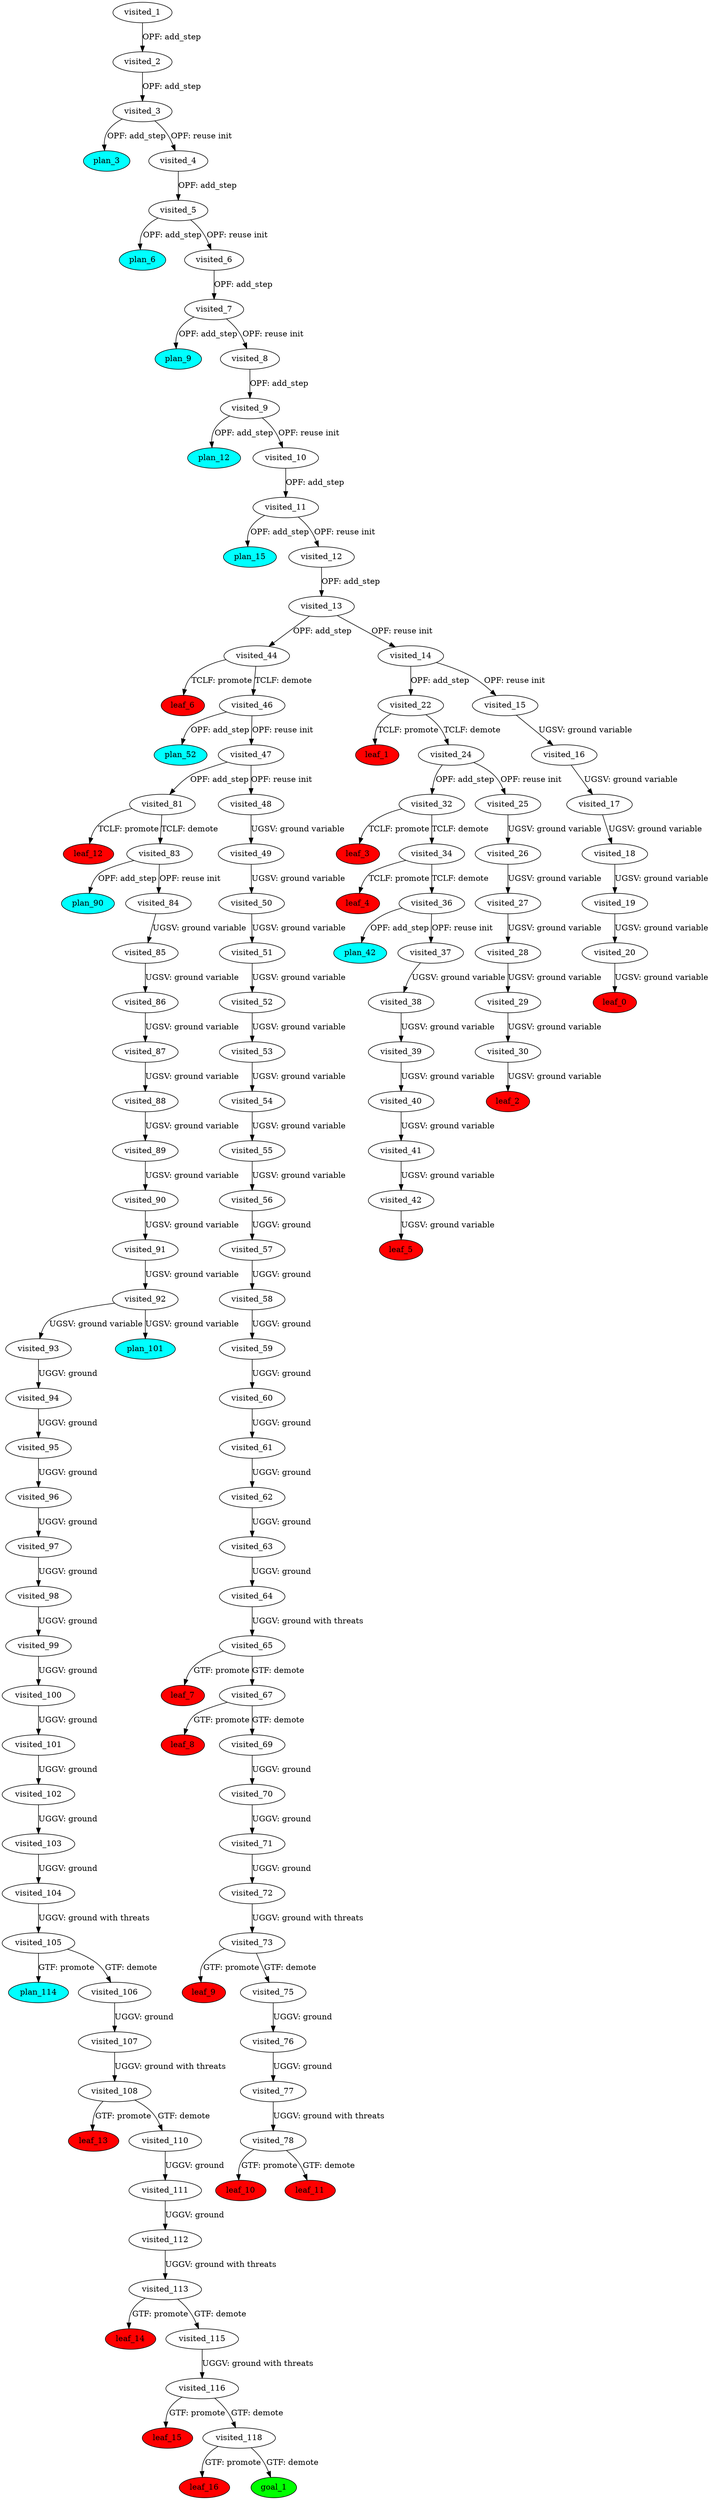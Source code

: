 digraph {
	"61a451ff-700b-8b43-ed3b-9d13c3e90323" [label=plan_0 fillcolor=cyan style=filled]
	"61a451ff-700b-8b43-ed3b-9d13c3e90323" [label=visited_1 fillcolor=white style=filled]
	"2b2bf58c-6da5-8dad-f56a-abc050fb35b0" [label=plan_1 fillcolor=cyan style=filled]
	"61a451ff-700b-8b43-ed3b-9d13c3e90323" -> "2b2bf58c-6da5-8dad-f56a-abc050fb35b0" [label="OPF: add_step"]
	"2b2bf58c-6da5-8dad-f56a-abc050fb35b0" [label=visited_2 fillcolor=white style=filled]
	"e42c0aea-23d7-263d-d391-d017dbd4a86d" [label=plan_2 fillcolor=cyan style=filled]
	"2b2bf58c-6da5-8dad-f56a-abc050fb35b0" -> "e42c0aea-23d7-263d-d391-d017dbd4a86d" [label="OPF: add_step"]
	"e42c0aea-23d7-263d-d391-d017dbd4a86d" [label=visited_3 fillcolor=white style=filled]
	"96f01335-c5ab-48da-e435-4021392a9fc4" [label=plan_3 fillcolor=cyan style=filled]
	"e42c0aea-23d7-263d-d391-d017dbd4a86d" -> "96f01335-c5ab-48da-e435-4021392a9fc4" [label="OPF: add_step"]
	"bb64a525-bc65-3d94-256d-4d11f7bd8499" [label=plan_4 fillcolor=cyan style=filled]
	"e42c0aea-23d7-263d-d391-d017dbd4a86d" -> "bb64a525-bc65-3d94-256d-4d11f7bd8499" [label="OPF: reuse init"]
	"bb64a525-bc65-3d94-256d-4d11f7bd8499" [label=visited_4 fillcolor=white style=filled]
	"0a58f43c-5bda-0655-f06d-ca247bc6e121" [label=plan_5 fillcolor=cyan style=filled]
	"bb64a525-bc65-3d94-256d-4d11f7bd8499" -> "0a58f43c-5bda-0655-f06d-ca247bc6e121" [label="OPF: add_step"]
	"0a58f43c-5bda-0655-f06d-ca247bc6e121" [label=visited_5 fillcolor=white style=filled]
	"96721e98-5d84-16e0-60e6-96ffa75743f9" [label=plan_6 fillcolor=cyan style=filled]
	"0a58f43c-5bda-0655-f06d-ca247bc6e121" -> "96721e98-5d84-16e0-60e6-96ffa75743f9" [label="OPF: add_step"]
	"d123f7c1-b7a1-267e-9a1e-00365cbaa496" [label=plan_7 fillcolor=cyan style=filled]
	"0a58f43c-5bda-0655-f06d-ca247bc6e121" -> "d123f7c1-b7a1-267e-9a1e-00365cbaa496" [label="OPF: reuse init"]
	"d123f7c1-b7a1-267e-9a1e-00365cbaa496" [label=visited_6 fillcolor=white style=filled]
	"6a241f46-3af7-fa21-a93e-7b5b1e4ae3a7" [label=plan_8 fillcolor=cyan style=filled]
	"d123f7c1-b7a1-267e-9a1e-00365cbaa496" -> "6a241f46-3af7-fa21-a93e-7b5b1e4ae3a7" [label="OPF: add_step"]
	"6a241f46-3af7-fa21-a93e-7b5b1e4ae3a7" [label=visited_7 fillcolor=white style=filled]
	"f27f3ad7-4890-7b6d-d240-ef02a9681fc1" [label=plan_9 fillcolor=cyan style=filled]
	"6a241f46-3af7-fa21-a93e-7b5b1e4ae3a7" -> "f27f3ad7-4890-7b6d-d240-ef02a9681fc1" [label="OPF: add_step"]
	"af32baf8-811d-b4af-e8ca-7483dc0e3375" [label=plan_10 fillcolor=cyan style=filled]
	"6a241f46-3af7-fa21-a93e-7b5b1e4ae3a7" -> "af32baf8-811d-b4af-e8ca-7483dc0e3375" [label="OPF: reuse init"]
	"af32baf8-811d-b4af-e8ca-7483dc0e3375" [label=visited_8 fillcolor=white style=filled]
	"9b02c535-2649-a478-d396-6f0a6b77af9e" [label=plan_11 fillcolor=cyan style=filled]
	"af32baf8-811d-b4af-e8ca-7483dc0e3375" -> "9b02c535-2649-a478-d396-6f0a6b77af9e" [label="OPF: add_step"]
	"9b02c535-2649-a478-d396-6f0a6b77af9e" [label=visited_9 fillcolor=white style=filled]
	"937ca77c-b25b-6de7-d652-1e08c2f43c10" [label=plan_12 fillcolor=cyan style=filled]
	"9b02c535-2649-a478-d396-6f0a6b77af9e" -> "937ca77c-b25b-6de7-d652-1e08c2f43c10" [label="OPF: add_step"]
	"9ca4364d-5d9a-d9f1-908e-3a956c6e8796" [label=plan_13 fillcolor=cyan style=filled]
	"9b02c535-2649-a478-d396-6f0a6b77af9e" -> "9ca4364d-5d9a-d9f1-908e-3a956c6e8796" [label="OPF: reuse init"]
	"9ca4364d-5d9a-d9f1-908e-3a956c6e8796" [label=visited_10 fillcolor=white style=filled]
	"65bf8e04-ae3c-2ce6-fde6-849b468b22af" [label=plan_14 fillcolor=cyan style=filled]
	"9ca4364d-5d9a-d9f1-908e-3a956c6e8796" -> "65bf8e04-ae3c-2ce6-fde6-849b468b22af" [label="OPF: add_step"]
	"65bf8e04-ae3c-2ce6-fde6-849b468b22af" [label=visited_11 fillcolor=white style=filled]
	"78bf46fa-2534-3e85-d2c0-dec2175194d7" [label=plan_15 fillcolor=cyan style=filled]
	"65bf8e04-ae3c-2ce6-fde6-849b468b22af" -> "78bf46fa-2534-3e85-d2c0-dec2175194d7" [label="OPF: add_step"]
	"5c17ebb5-093b-4d72-ac8c-dcaf2b633b18" [label=plan_16 fillcolor=cyan style=filled]
	"65bf8e04-ae3c-2ce6-fde6-849b468b22af" -> "5c17ebb5-093b-4d72-ac8c-dcaf2b633b18" [label="OPF: reuse init"]
	"5c17ebb5-093b-4d72-ac8c-dcaf2b633b18" [label=visited_12 fillcolor=white style=filled]
	"f9c3ee05-0012-d399-a7af-55453d3fec1b" [label=plan_17 fillcolor=cyan style=filled]
	"5c17ebb5-093b-4d72-ac8c-dcaf2b633b18" -> "f9c3ee05-0012-d399-a7af-55453d3fec1b" [label="OPF: add_step"]
	"f9c3ee05-0012-d399-a7af-55453d3fec1b" [label=visited_13 fillcolor=white style=filled]
	"cb1b8eff-d02a-6cbb-89b4-094ae048f1de" [label=plan_18 fillcolor=cyan style=filled]
	"f9c3ee05-0012-d399-a7af-55453d3fec1b" -> "cb1b8eff-d02a-6cbb-89b4-094ae048f1de" [label="OPF: add_step"]
	"2db13deb-ee6f-fbea-8df7-164713769ff9" [label=plan_19 fillcolor=cyan style=filled]
	"f9c3ee05-0012-d399-a7af-55453d3fec1b" -> "2db13deb-ee6f-fbea-8df7-164713769ff9" [label="OPF: reuse init"]
	"2db13deb-ee6f-fbea-8df7-164713769ff9" [label=visited_14 fillcolor=white style=filled]
	"37f3f32b-5a81-762a-5059-f77b79ff89d9" [label=plan_20 fillcolor=cyan style=filled]
	"2db13deb-ee6f-fbea-8df7-164713769ff9" -> "37f3f32b-5a81-762a-5059-f77b79ff89d9" [label="OPF: add_step"]
	"4654e77d-de67-a278-9313-b3a7e5a1c6e4" [label=plan_21 fillcolor=cyan style=filled]
	"2db13deb-ee6f-fbea-8df7-164713769ff9" -> "4654e77d-de67-a278-9313-b3a7e5a1c6e4" [label="OPF: reuse init"]
	"4654e77d-de67-a278-9313-b3a7e5a1c6e4" [label=visited_15 fillcolor=white style=filled]
	"65db6e43-47bf-8db7-82d9-a774ea7f6c7d" [label=plan_22 fillcolor=cyan style=filled]
	"4654e77d-de67-a278-9313-b3a7e5a1c6e4" -> "65db6e43-47bf-8db7-82d9-a774ea7f6c7d" [label="UGSV: ground variable"]
	"65db6e43-47bf-8db7-82d9-a774ea7f6c7d" [label=visited_16 fillcolor=white style=filled]
	"20d4ba18-93a0-5478-c00b-19de38db128d" [label=plan_23 fillcolor=cyan style=filled]
	"65db6e43-47bf-8db7-82d9-a774ea7f6c7d" -> "20d4ba18-93a0-5478-c00b-19de38db128d" [label="UGSV: ground variable"]
	"20d4ba18-93a0-5478-c00b-19de38db128d" [label=visited_17 fillcolor=white style=filled]
	"dc432ed5-64ca-a1c7-58e7-edf880a23721" [label=plan_24 fillcolor=cyan style=filled]
	"20d4ba18-93a0-5478-c00b-19de38db128d" -> "dc432ed5-64ca-a1c7-58e7-edf880a23721" [label="UGSV: ground variable"]
	"dc432ed5-64ca-a1c7-58e7-edf880a23721" [label=visited_18 fillcolor=white style=filled]
	"750acc98-2cbf-b769-c6a1-a468afb3e3ad" [label=plan_25 fillcolor=cyan style=filled]
	"dc432ed5-64ca-a1c7-58e7-edf880a23721" -> "750acc98-2cbf-b769-c6a1-a468afb3e3ad" [label="UGSV: ground variable"]
	"750acc98-2cbf-b769-c6a1-a468afb3e3ad" [label=visited_19 fillcolor=white style=filled]
	"61223189-35f3-de4a-ac92-04b40306a258" [label=plan_26 fillcolor=cyan style=filled]
	"750acc98-2cbf-b769-c6a1-a468afb3e3ad" -> "61223189-35f3-de4a-ac92-04b40306a258" [label="UGSV: ground variable"]
	"61223189-35f3-de4a-ac92-04b40306a258" [label=visited_20 fillcolor=white style=filled]
	"2fe938e4-427b-bffb-dca1-adcc9cdf0664" [label=plan_27 fillcolor=cyan style=filled]
	"61223189-35f3-de4a-ac92-04b40306a258" -> "2fe938e4-427b-bffb-dca1-adcc9cdf0664" [label="UGSV: ground variable"]
	"2fe938e4-427b-bffb-dca1-adcc9cdf0664" [label=visited_21 fillcolor=white style=filled]
	"2fe938e4-427b-bffb-dca1-adcc9cdf0664" [label=leaf_0 fillcolor=red style=filled]
	"37f3f32b-5a81-762a-5059-f77b79ff89d9" [label=visited_22 fillcolor=white style=filled]
	"6c878546-7faf-6458-2f14-f7775dad348e" [label=plan_28 fillcolor=cyan style=filled]
	"37f3f32b-5a81-762a-5059-f77b79ff89d9" -> "6c878546-7faf-6458-2f14-f7775dad348e" [label="TCLF: promote"]
	"c08fe6d7-b361-e70a-6b49-acc635e574e0" [label=plan_29 fillcolor=cyan style=filled]
	"37f3f32b-5a81-762a-5059-f77b79ff89d9" -> "c08fe6d7-b361-e70a-6b49-acc635e574e0" [label="TCLF: demote"]
	"6c878546-7faf-6458-2f14-f7775dad348e" [label=visited_23 fillcolor=white style=filled]
	"6c878546-7faf-6458-2f14-f7775dad348e" [label=leaf_1 fillcolor=red style=filled]
	"c08fe6d7-b361-e70a-6b49-acc635e574e0" [label=visited_24 fillcolor=white style=filled]
	"668d3c8b-dab5-1d55-5d75-c03c5f4faf10" [label=plan_30 fillcolor=cyan style=filled]
	"c08fe6d7-b361-e70a-6b49-acc635e574e0" -> "668d3c8b-dab5-1d55-5d75-c03c5f4faf10" [label="OPF: add_step"]
	"411920f6-d056-6199-3728-ddc20f5e8b47" [label=plan_31 fillcolor=cyan style=filled]
	"c08fe6d7-b361-e70a-6b49-acc635e574e0" -> "411920f6-d056-6199-3728-ddc20f5e8b47" [label="OPF: reuse init"]
	"411920f6-d056-6199-3728-ddc20f5e8b47" [label=visited_25 fillcolor=white style=filled]
	"42803aa0-55ac-0d06-be9d-a9517329af6e" [label=plan_32 fillcolor=cyan style=filled]
	"411920f6-d056-6199-3728-ddc20f5e8b47" -> "42803aa0-55ac-0d06-be9d-a9517329af6e" [label="UGSV: ground variable"]
	"42803aa0-55ac-0d06-be9d-a9517329af6e" [label=visited_26 fillcolor=white style=filled]
	"8eb7c306-8f73-198e-5c3d-0d5f5c6801d6" [label=plan_33 fillcolor=cyan style=filled]
	"42803aa0-55ac-0d06-be9d-a9517329af6e" -> "8eb7c306-8f73-198e-5c3d-0d5f5c6801d6" [label="UGSV: ground variable"]
	"8eb7c306-8f73-198e-5c3d-0d5f5c6801d6" [label=visited_27 fillcolor=white style=filled]
	"9b0707e5-f68e-ce81-adf9-568bde0bde18" [label=plan_34 fillcolor=cyan style=filled]
	"8eb7c306-8f73-198e-5c3d-0d5f5c6801d6" -> "9b0707e5-f68e-ce81-adf9-568bde0bde18" [label="UGSV: ground variable"]
	"9b0707e5-f68e-ce81-adf9-568bde0bde18" [label=visited_28 fillcolor=white style=filled]
	"a65d958e-936d-d1a8-93ac-b00e32eeeb38" [label=plan_35 fillcolor=cyan style=filled]
	"9b0707e5-f68e-ce81-adf9-568bde0bde18" -> "a65d958e-936d-d1a8-93ac-b00e32eeeb38" [label="UGSV: ground variable"]
	"a65d958e-936d-d1a8-93ac-b00e32eeeb38" [label=visited_29 fillcolor=white style=filled]
	"c655a597-7ccc-63de-82ac-7e1dac565da6" [label=plan_36 fillcolor=cyan style=filled]
	"a65d958e-936d-d1a8-93ac-b00e32eeeb38" -> "c655a597-7ccc-63de-82ac-7e1dac565da6" [label="UGSV: ground variable"]
	"c655a597-7ccc-63de-82ac-7e1dac565da6" [label=visited_30 fillcolor=white style=filled]
	"76b874d3-4959-9bed-9d19-11a5618dde71" [label=plan_37 fillcolor=cyan style=filled]
	"c655a597-7ccc-63de-82ac-7e1dac565da6" -> "76b874d3-4959-9bed-9d19-11a5618dde71" [label="UGSV: ground variable"]
	"76b874d3-4959-9bed-9d19-11a5618dde71" [label=visited_31 fillcolor=white style=filled]
	"76b874d3-4959-9bed-9d19-11a5618dde71" [label=leaf_2 fillcolor=red style=filled]
	"668d3c8b-dab5-1d55-5d75-c03c5f4faf10" [label=visited_32 fillcolor=white style=filled]
	"9cc05b67-a19b-224a-6bfc-2a47565f1491" [label=plan_38 fillcolor=cyan style=filled]
	"668d3c8b-dab5-1d55-5d75-c03c5f4faf10" -> "9cc05b67-a19b-224a-6bfc-2a47565f1491" [label="TCLF: promote"]
	"e835f080-d951-8f98-679f-2f429256d707" [label=plan_39 fillcolor=cyan style=filled]
	"668d3c8b-dab5-1d55-5d75-c03c5f4faf10" -> "e835f080-d951-8f98-679f-2f429256d707" [label="TCLF: demote"]
	"9cc05b67-a19b-224a-6bfc-2a47565f1491" [label=visited_33 fillcolor=white style=filled]
	"9cc05b67-a19b-224a-6bfc-2a47565f1491" [label=leaf_3 fillcolor=red style=filled]
	"e835f080-d951-8f98-679f-2f429256d707" [label=visited_34 fillcolor=white style=filled]
	"57f7d71f-2978-cc73-1440-adec12439b0f" [label=plan_40 fillcolor=cyan style=filled]
	"e835f080-d951-8f98-679f-2f429256d707" -> "57f7d71f-2978-cc73-1440-adec12439b0f" [label="TCLF: promote"]
	"a72bdddd-511e-eeb8-5040-5c433a6c7da6" [label=plan_41 fillcolor=cyan style=filled]
	"e835f080-d951-8f98-679f-2f429256d707" -> "a72bdddd-511e-eeb8-5040-5c433a6c7da6" [label="TCLF: demote"]
	"57f7d71f-2978-cc73-1440-adec12439b0f" [label=visited_35 fillcolor=white style=filled]
	"57f7d71f-2978-cc73-1440-adec12439b0f" [label=leaf_4 fillcolor=red style=filled]
	"a72bdddd-511e-eeb8-5040-5c433a6c7da6" [label=visited_36 fillcolor=white style=filled]
	"9afa8267-4479-1214-b5de-f8074a965478" [label=plan_42 fillcolor=cyan style=filled]
	"a72bdddd-511e-eeb8-5040-5c433a6c7da6" -> "9afa8267-4479-1214-b5de-f8074a965478" [label="OPF: add_step"]
	"63ccf604-e2ae-3f87-ee7c-a782a7a31d25" [label=plan_43 fillcolor=cyan style=filled]
	"a72bdddd-511e-eeb8-5040-5c433a6c7da6" -> "63ccf604-e2ae-3f87-ee7c-a782a7a31d25" [label="OPF: reuse init"]
	"63ccf604-e2ae-3f87-ee7c-a782a7a31d25" [label=visited_37 fillcolor=white style=filled]
	"205c8491-a061-09db-7172-f63648bfb602" [label=plan_44 fillcolor=cyan style=filled]
	"63ccf604-e2ae-3f87-ee7c-a782a7a31d25" -> "205c8491-a061-09db-7172-f63648bfb602" [label="UGSV: ground variable"]
	"205c8491-a061-09db-7172-f63648bfb602" [label=visited_38 fillcolor=white style=filled]
	"2bacf712-d6a9-19e8-86d8-95e5219b606d" [label=plan_45 fillcolor=cyan style=filled]
	"205c8491-a061-09db-7172-f63648bfb602" -> "2bacf712-d6a9-19e8-86d8-95e5219b606d" [label="UGSV: ground variable"]
	"2bacf712-d6a9-19e8-86d8-95e5219b606d" [label=visited_39 fillcolor=white style=filled]
	"def3306a-f998-63f2-7799-fddb79e546e7" [label=plan_46 fillcolor=cyan style=filled]
	"2bacf712-d6a9-19e8-86d8-95e5219b606d" -> "def3306a-f998-63f2-7799-fddb79e546e7" [label="UGSV: ground variable"]
	"def3306a-f998-63f2-7799-fddb79e546e7" [label=visited_40 fillcolor=white style=filled]
	"8c6d768e-45bc-f3ba-ef52-d36e8a63b93c" [label=plan_47 fillcolor=cyan style=filled]
	"def3306a-f998-63f2-7799-fddb79e546e7" -> "8c6d768e-45bc-f3ba-ef52-d36e8a63b93c" [label="UGSV: ground variable"]
	"8c6d768e-45bc-f3ba-ef52-d36e8a63b93c" [label=visited_41 fillcolor=white style=filled]
	"bfb8abb9-a18c-5492-74e0-079a98fb4727" [label=plan_48 fillcolor=cyan style=filled]
	"8c6d768e-45bc-f3ba-ef52-d36e8a63b93c" -> "bfb8abb9-a18c-5492-74e0-079a98fb4727" [label="UGSV: ground variable"]
	"bfb8abb9-a18c-5492-74e0-079a98fb4727" [label=visited_42 fillcolor=white style=filled]
	"88a613b4-a3b8-1f92-a3c9-0c6a86017633" [label=plan_49 fillcolor=cyan style=filled]
	"bfb8abb9-a18c-5492-74e0-079a98fb4727" -> "88a613b4-a3b8-1f92-a3c9-0c6a86017633" [label="UGSV: ground variable"]
	"88a613b4-a3b8-1f92-a3c9-0c6a86017633" [label=visited_43 fillcolor=white style=filled]
	"88a613b4-a3b8-1f92-a3c9-0c6a86017633" [label=leaf_5 fillcolor=red style=filled]
	"cb1b8eff-d02a-6cbb-89b4-094ae048f1de" [label=visited_44 fillcolor=white style=filled]
	"6986305a-5da3-f9cf-4ed0-730d711dc1dd" [label=plan_50 fillcolor=cyan style=filled]
	"cb1b8eff-d02a-6cbb-89b4-094ae048f1de" -> "6986305a-5da3-f9cf-4ed0-730d711dc1dd" [label="TCLF: promote"]
	"02b3c948-4db6-f475-27dd-1ac44282b6e4" [label=plan_51 fillcolor=cyan style=filled]
	"cb1b8eff-d02a-6cbb-89b4-094ae048f1de" -> "02b3c948-4db6-f475-27dd-1ac44282b6e4" [label="TCLF: demote"]
	"6986305a-5da3-f9cf-4ed0-730d711dc1dd" [label=visited_45 fillcolor=white style=filled]
	"6986305a-5da3-f9cf-4ed0-730d711dc1dd" [label=leaf_6 fillcolor=red style=filled]
	"02b3c948-4db6-f475-27dd-1ac44282b6e4" [label=visited_46 fillcolor=white style=filled]
	"c21f84fc-d0bc-bad5-85f8-0d9b00060d5a" [label=plan_52 fillcolor=cyan style=filled]
	"02b3c948-4db6-f475-27dd-1ac44282b6e4" -> "c21f84fc-d0bc-bad5-85f8-0d9b00060d5a" [label="OPF: add_step"]
	"a60147c3-48e0-9502-4598-f3c8af449605" [label=plan_53 fillcolor=cyan style=filled]
	"02b3c948-4db6-f475-27dd-1ac44282b6e4" -> "a60147c3-48e0-9502-4598-f3c8af449605" [label="OPF: reuse init"]
	"a60147c3-48e0-9502-4598-f3c8af449605" [label=visited_47 fillcolor=white style=filled]
	"44d18524-cf0e-1567-882d-7fc1be3074f8" [label=plan_54 fillcolor=cyan style=filled]
	"a60147c3-48e0-9502-4598-f3c8af449605" -> "44d18524-cf0e-1567-882d-7fc1be3074f8" [label="OPF: add_step"]
	"4439940d-0e58-8770-2566-0316f39ef1be" [label=plan_55 fillcolor=cyan style=filled]
	"a60147c3-48e0-9502-4598-f3c8af449605" -> "4439940d-0e58-8770-2566-0316f39ef1be" [label="OPF: reuse init"]
	"4439940d-0e58-8770-2566-0316f39ef1be" [label=visited_48 fillcolor=white style=filled]
	"e54c8739-3133-839e-2e7d-952b785b8a07" [label=plan_56 fillcolor=cyan style=filled]
	"4439940d-0e58-8770-2566-0316f39ef1be" -> "e54c8739-3133-839e-2e7d-952b785b8a07" [label="UGSV: ground variable"]
	"e54c8739-3133-839e-2e7d-952b785b8a07" [label=visited_49 fillcolor=white style=filled]
	"61af0e8e-d137-57e1-4005-353dd76f1e65" [label=plan_57 fillcolor=cyan style=filled]
	"e54c8739-3133-839e-2e7d-952b785b8a07" -> "61af0e8e-d137-57e1-4005-353dd76f1e65" [label="UGSV: ground variable"]
	"61af0e8e-d137-57e1-4005-353dd76f1e65" [label=visited_50 fillcolor=white style=filled]
	"3f46057b-7165-e36b-f997-c779c56f05e6" [label=plan_58 fillcolor=cyan style=filled]
	"61af0e8e-d137-57e1-4005-353dd76f1e65" -> "3f46057b-7165-e36b-f997-c779c56f05e6" [label="UGSV: ground variable"]
	"3f46057b-7165-e36b-f997-c779c56f05e6" [label=visited_51 fillcolor=white style=filled]
	"32fd73c5-0894-2176-fe99-df69bcd49975" [label=plan_59 fillcolor=cyan style=filled]
	"3f46057b-7165-e36b-f997-c779c56f05e6" -> "32fd73c5-0894-2176-fe99-df69bcd49975" [label="UGSV: ground variable"]
	"32fd73c5-0894-2176-fe99-df69bcd49975" [label=visited_52 fillcolor=white style=filled]
	"f6121d2c-ae73-00eb-639d-8fe7790b185c" [label=plan_60 fillcolor=cyan style=filled]
	"32fd73c5-0894-2176-fe99-df69bcd49975" -> "f6121d2c-ae73-00eb-639d-8fe7790b185c" [label="UGSV: ground variable"]
	"f6121d2c-ae73-00eb-639d-8fe7790b185c" [label=visited_53 fillcolor=white style=filled]
	"bea6450f-0acc-b23c-ba6d-bed8a110e887" [label=plan_61 fillcolor=cyan style=filled]
	"f6121d2c-ae73-00eb-639d-8fe7790b185c" -> "bea6450f-0acc-b23c-ba6d-bed8a110e887" [label="UGSV: ground variable"]
	"bea6450f-0acc-b23c-ba6d-bed8a110e887" [label=visited_54 fillcolor=white style=filled]
	"1f44aa88-855b-6c5b-8cb1-457eeffad15b" [label=plan_62 fillcolor=cyan style=filled]
	"bea6450f-0acc-b23c-ba6d-bed8a110e887" -> "1f44aa88-855b-6c5b-8cb1-457eeffad15b" [label="UGSV: ground variable"]
	"1f44aa88-855b-6c5b-8cb1-457eeffad15b" [label=visited_55 fillcolor=white style=filled]
	"f9287d26-37c0-f87a-aaac-826edd18ab28" [label=plan_63 fillcolor=cyan style=filled]
	"1f44aa88-855b-6c5b-8cb1-457eeffad15b" -> "f9287d26-37c0-f87a-aaac-826edd18ab28" [label="UGSV: ground variable"]
	"f9287d26-37c0-f87a-aaac-826edd18ab28" [label=visited_56 fillcolor=white style=filled]
	"6f2537ce-a206-527c-3c68-41d61ce8e12f" [label=plan_64 fillcolor=cyan style=filled]
	"f9287d26-37c0-f87a-aaac-826edd18ab28" -> "6f2537ce-a206-527c-3c68-41d61ce8e12f" [label="UGGV: ground"]
	"6f2537ce-a206-527c-3c68-41d61ce8e12f" [label=visited_57 fillcolor=white style=filled]
	"cb5d2b59-2ad8-20ca-03db-7a2e531350e0" [label=plan_65 fillcolor=cyan style=filled]
	"6f2537ce-a206-527c-3c68-41d61ce8e12f" -> "cb5d2b59-2ad8-20ca-03db-7a2e531350e0" [label="UGGV: ground"]
	"cb5d2b59-2ad8-20ca-03db-7a2e531350e0" [label=visited_58 fillcolor=white style=filled]
	"6553b15f-1ea1-5b0f-95ae-b18b46ae7e06" [label=plan_66 fillcolor=cyan style=filled]
	"cb5d2b59-2ad8-20ca-03db-7a2e531350e0" -> "6553b15f-1ea1-5b0f-95ae-b18b46ae7e06" [label="UGGV: ground"]
	"6553b15f-1ea1-5b0f-95ae-b18b46ae7e06" [label=visited_59 fillcolor=white style=filled]
	"f80590f0-0249-3a09-3e3b-1a40ca0553a2" [label=plan_67 fillcolor=cyan style=filled]
	"6553b15f-1ea1-5b0f-95ae-b18b46ae7e06" -> "f80590f0-0249-3a09-3e3b-1a40ca0553a2" [label="UGGV: ground"]
	"f80590f0-0249-3a09-3e3b-1a40ca0553a2" [label=visited_60 fillcolor=white style=filled]
	"b0d515ab-c891-d55d-94c1-76b90ac013d5" [label=plan_68 fillcolor=cyan style=filled]
	"f80590f0-0249-3a09-3e3b-1a40ca0553a2" -> "b0d515ab-c891-d55d-94c1-76b90ac013d5" [label="UGGV: ground"]
	"b0d515ab-c891-d55d-94c1-76b90ac013d5" [label=visited_61 fillcolor=white style=filled]
	"27ad8d51-98a1-5e4f-b03b-693479ab56d1" [label=plan_69 fillcolor=cyan style=filled]
	"b0d515ab-c891-d55d-94c1-76b90ac013d5" -> "27ad8d51-98a1-5e4f-b03b-693479ab56d1" [label="UGGV: ground"]
	"27ad8d51-98a1-5e4f-b03b-693479ab56d1" [label=visited_62 fillcolor=white style=filled]
	"3fac4317-16e8-27b0-c552-f3c55f13fb98" [label=plan_70 fillcolor=cyan style=filled]
	"27ad8d51-98a1-5e4f-b03b-693479ab56d1" -> "3fac4317-16e8-27b0-c552-f3c55f13fb98" [label="UGGV: ground"]
	"3fac4317-16e8-27b0-c552-f3c55f13fb98" [label=visited_63 fillcolor=white style=filled]
	"af9a1168-1766-1795-7ffa-b493285eed0a" [label=plan_71 fillcolor=cyan style=filled]
	"3fac4317-16e8-27b0-c552-f3c55f13fb98" -> "af9a1168-1766-1795-7ffa-b493285eed0a" [label="UGGV: ground"]
	"af9a1168-1766-1795-7ffa-b493285eed0a" [label=visited_64 fillcolor=white style=filled]
	"0f5f9707-a008-ac20-c272-88e6ff39a117" [label=plan_72 fillcolor=cyan style=filled]
	"af9a1168-1766-1795-7ffa-b493285eed0a" -> "0f5f9707-a008-ac20-c272-88e6ff39a117" [label="UGGV: ground with threats"]
	"0f5f9707-a008-ac20-c272-88e6ff39a117" [label=visited_65 fillcolor=white style=filled]
	"276732d3-a502-dc4b-5b03-34d80f4d6c40" [label=plan_73 fillcolor=cyan style=filled]
	"0f5f9707-a008-ac20-c272-88e6ff39a117" -> "276732d3-a502-dc4b-5b03-34d80f4d6c40" [label="GTF: promote"]
	"1b7e0502-ca9d-8831-894e-7397b38a3db1" [label=plan_74 fillcolor=cyan style=filled]
	"0f5f9707-a008-ac20-c272-88e6ff39a117" -> "1b7e0502-ca9d-8831-894e-7397b38a3db1" [label="GTF: demote"]
	"276732d3-a502-dc4b-5b03-34d80f4d6c40" [label=visited_66 fillcolor=white style=filled]
	"276732d3-a502-dc4b-5b03-34d80f4d6c40" [label=leaf_7 fillcolor=red style=filled]
	"1b7e0502-ca9d-8831-894e-7397b38a3db1" [label=visited_67 fillcolor=white style=filled]
	"5115d7ee-3b90-908e-7ce3-456320363a73" [label=plan_75 fillcolor=cyan style=filled]
	"1b7e0502-ca9d-8831-894e-7397b38a3db1" -> "5115d7ee-3b90-908e-7ce3-456320363a73" [label="GTF: promote"]
	"a50784cb-c9df-301e-8ef0-0de1fb4f1972" [label=plan_76 fillcolor=cyan style=filled]
	"1b7e0502-ca9d-8831-894e-7397b38a3db1" -> "a50784cb-c9df-301e-8ef0-0de1fb4f1972" [label="GTF: demote"]
	"5115d7ee-3b90-908e-7ce3-456320363a73" [label=visited_68 fillcolor=white style=filled]
	"5115d7ee-3b90-908e-7ce3-456320363a73" [label=leaf_8 fillcolor=red style=filled]
	"a50784cb-c9df-301e-8ef0-0de1fb4f1972" [label=visited_69 fillcolor=white style=filled]
	"e44cbd41-ce36-e92a-58e9-d0aac1b6edd4" [label=plan_77 fillcolor=cyan style=filled]
	"a50784cb-c9df-301e-8ef0-0de1fb4f1972" -> "e44cbd41-ce36-e92a-58e9-d0aac1b6edd4" [label="UGGV: ground"]
	"e44cbd41-ce36-e92a-58e9-d0aac1b6edd4" [label=visited_70 fillcolor=white style=filled]
	"05776108-3166-2c94-bbb2-4366704fe1a8" [label=plan_78 fillcolor=cyan style=filled]
	"e44cbd41-ce36-e92a-58e9-d0aac1b6edd4" -> "05776108-3166-2c94-bbb2-4366704fe1a8" [label="UGGV: ground"]
	"05776108-3166-2c94-bbb2-4366704fe1a8" [label=visited_71 fillcolor=white style=filled]
	"b972393a-5bb0-dd76-60b5-7717b072afc8" [label=plan_79 fillcolor=cyan style=filled]
	"05776108-3166-2c94-bbb2-4366704fe1a8" -> "b972393a-5bb0-dd76-60b5-7717b072afc8" [label="UGGV: ground"]
	"b972393a-5bb0-dd76-60b5-7717b072afc8" [label=visited_72 fillcolor=white style=filled]
	"8f1c3fa0-7000-0009-b4e5-70ba7c3cc2bc" [label=plan_80 fillcolor=cyan style=filled]
	"b972393a-5bb0-dd76-60b5-7717b072afc8" -> "8f1c3fa0-7000-0009-b4e5-70ba7c3cc2bc" [label="UGGV: ground with threats"]
	"8f1c3fa0-7000-0009-b4e5-70ba7c3cc2bc" [label=visited_73 fillcolor=white style=filled]
	"7d76ab58-b271-115b-8af0-9ec34b726a7c" [label=plan_81 fillcolor=cyan style=filled]
	"8f1c3fa0-7000-0009-b4e5-70ba7c3cc2bc" -> "7d76ab58-b271-115b-8af0-9ec34b726a7c" [label="GTF: promote"]
	"8b2ab759-2fc6-c4e6-9113-5d7e30952621" [label=plan_82 fillcolor=cyan style=filled]
	"8f1c3fa0-7000-0009-b4e5-70ba7c3cc2bc" -> "8b2ab759-2fc6-c4e6-9113-5d7e30952621" [label="GTF: demote"]
	"7d76ab58-b271-115b-8af0-9ec34b726a7c" [label=visited_74 fillcolor=white style=filled]
	"7d76ab58-b271-115b-8af0-9ec34b726a7c" [label=leaf_9 fillcolor=red style=filled]
	"8b2ab759-2fc6-c4e6-9113-5d7e30952621" [label=visited_75 fillcolor=white style=filled]
	"77e8b762-bb7e-b979-52dc-bffd59008d65" [label=plan_83 fillcolor=cyan style=filled]
	"8b2ab759-2fc6-c4e6-9113-5d7e30952621" -> "77e8b762-bb7e-b979-52dc-bffd59008d65" [label="UGGV: ground"]
	"77e8b762-bb7e-b979-52dc-bffd59008d65" [label=visited_76 fillcolor=white style=filled]
	"994316bb-d4d3-53a5-de1f-1619467ba9e5" [label=plan_84 fillcolor=cyan style=filled]
	"77e8b762-bb7e-b979-52dc-bffd59008d65" -> "994316bb-d4d3-53a5-de1f-1619467ba9e5" [label="UGGV: ground"]
	"994316bb-d4d3-53a5-de1f-1619467ba9e5" [label=visited_77 fillcolor=white style=filled]
	"730ad7de-27af-bff9-87f8-9f6211a1e557" [label=plan_85 fillcolor=cyan style=filled]
	"994316bb-d4d3-53a5-de1f-1619467ba9e5" -> "730ad7de-27af-bff9-87f8-9f6211a1e557" [label="UGGV: ground with threats"]
	"730ad7de-27af-bff9-87f8-9f6211a1e557" [label=visited_78 fillcolor=white style=filled]
	"8aa6b006-436a-db9d-d1c5-6a004bb13407" [label=plan_86 fillcolor=cyan style=filled]
	"730ad7de-27af-bff9-87f8-9f6211a1e557" -> "8aa6b006-436a-db9d-d1c5-6a004bb13407" [label="GTF: promote"]
	"c6a28e4e-002f-2ca4-743e-85315dfb1922" [label=plan_87 fillcolor=cyan style=filled]
	"730ad7de-27af-bff9-87f8-9f6211a1e557" -> "c6a28e4e-002f-2ca4-743e-85315dfb1922" [label="GTF: demote"]
	"8aa6b006-436a-db9d-d1c5-6a004bb13407" [label=visited_79 fillcolor=white style=filled]
	"8aa6b006-436a-db9d-d1c5-6a004bb13407" [label=leaf_10 fillcolor=red style=filled]
	"c6a28e4e-002f-2ca4-743e-85315dfb1922" [label=visited_80 fillcolor=white style=filled]
	"c6a28e4e-002f-2ca4-743e-85315dfb1922" [label=leaf_11 fillcolor=red style=filled]
	"44d18524-cf0e-1567-882d-7fc1be3074f8" [label=visited_81 fillcolor=white style=filled]
	"bbd0fe6c-6108-ffcc-8186-722ba355ad05" [label=plan_88 fillcolor=cyan style=filled]
	"44d18524-cf0e-1567-882d-7fc1be3074f8" -> "bbd0fe6c-6108-ffcc-8186-722ba355ad05" [label="TCLF: promote"]
	"9ea6ed4a-04ca-d30a-e207-db202f7f2cd7" [label=plan_89 fillcolor=cyan style=filled]
	"44d18524-cf0e-1567-882d-7fc1be3074f8" -> "9ea6ed4a-04ca-d30a-e207-db202f7f2cd7" [label="TCLF: demote"]
	"bbd0fe6c-6108-ffcc-8186-722ba355ad05" [label=visited_82 fillcolor=white style=filled]
	"bbd0fe6c-6108-ffcc-8186-722ba355ad05" [label=leaf_12 fillcolor=red style=filled]
	"9ea6ed4a-04ca-d30a-e207-db202f7f2cd7" [label=visited_83 fillcolor=white style=filled]
	"9ec5405d-c6a9-0598-5d34-0833db592a19" [label=plan_90 fillcolor=cyan style=filled]
	"9ea6ed4a-04ca-d30a-e207-db202f7f2cd7" -> "9ec5405d-c6a9-0598-5d34-0833db592a19" [label="OPF: add_step"]
	"ebc8f6b7-ee22-4f70-0359-9c6d1224cbd2" [label=plan_91 fillcolor=cyan style=filled]
	"9ea6ed4a-04ca-d30a-e207-db202f7f2cd7" -> "ebc8f6b7-ee22-4f70-0359-9c6d1224cbd2" [label="OPF: reuse init"]
	"ebc8f6b7-ee22-4f70-0359-9c6d1224cbd2" [label=visited_84 fillcolor=white style=filled]
	"77d2b94f-1478-0c9d-d503-0b43e3c7ca9a" [label=plan_92 fillcolor=cyan style=filled]
	"ebc8f6b7-ee22-4f70-0359-9c6d1224cbd2" -> "77d2b94f-1478-0c9d-d503-0b43e3c7ca9a" [label="UGSV: ground variable"]
	"77d2b94f-1478-0c9d-d503-0b43e3c7ca9a" [label=visited_85 fillcolor=white style=filled]
	"5c65a65c-0f8a-0c2c-a390-0bc0cd0fa4a6" [label=plan_93 fillcolor=cyan style=filled]
	"77d2b94f-1478-0c9d-d503-0b43e3c7ca9a" -> "5c65a65c-0f8a-0c2c-a390-0bc0cd0fa4a6" [label="UGSV: ground variable"]
	"5c65a65c-0f8a-0c2c-a390-0bc0cd0fa4a6" [label=visited_86 fillcolor=white style=filled]
	"9def57b4-d2da-43ec-0eec-c013b55beaaa" [label=plan_94 fillcolor=cyan style=filled]
	"5c65a65c-0f8a-0c2c-a390-0bc0cd0fa4a6" -> "9def57b4-d2da-43ec-0eec-c013b55beaaa" [label="UGSV: ground variable"]
	"9def57b4-d2da-43ec-0eec-c013b55beaaa" [label=visited_87 fillcolor=white style=filled]
	"bbfb1b71-0a68-3eb8-876d-e8c5440c7e5b" [label=plan_95 fillcolor=cyan style=filled]
	"9def57b4-d2da-43ec-0eec-c013b55beaaa" -> "bbfb1b71-0a68-3eb8-876d-e8c5440c7e5b" [label="UGSV: ground variable"]
	"bbfb1b71-0a68-3eb8-876d-e8c5440c7e5b" [label=visited_88 fillcolor=white style=filled]
	"3b23feed-b9a4-de2b-19e9-e3a418dcceb6" [label=plan_96 fillcolor=cyan style=filled]
	"bbfb1b71-0a68-3eb8-876d-e8c5440c7e5b" -> "3b23feed-b9a4-de2b-19e9-e3a418dcceb6" [label="UGSV: ground variable"]
	"3b23feed-b9a4-de2b-19e9-e3a418dcceb6" [label=visited_89 fillcolor=white style=filled]
	"91ed554a-3fae-ef01-a829-0f3c86b4852c" [label=plan_97 fillcolor=cyan style=filled]
	"3b23feed-b9a4-de2b-19e9-e3a418dcceb6" -> "91ed554a-3fae-ef01-a829-0f3c86b4852c" [label="UGSV: ground variable"]
	"91ed554a-3fae-ef01-a829-0f3c86b4852c" [label=visited_90 fillcolor=white style=filled]
	"8ef4d74b-2dcc-4095-f28f-9444a0154d65" [label=plan_98 fillcolor=cyan style=filled]
	"91ed554a-3fae-ef01-a829-0f3c86b4852c" -> "8ef4d74b-2dcc-4095-f28f-9444a0154d65" [label="UGSV: ground variable"]
	"8ef4d74b-2dcc-4095-f28f-9444a0154d65" [label=visited_91 fillcolor=white style=filled]
	"b3da5808-756e-b67d-acab-8b695ba37cb5" [label=plan_99 fillcolor=cyan style=filled]
	"8ef4d74b-2dcc-4095-f28f-9444a0154d65" -> "b3da5808-756e-b67d-acab-8b695ba37cb5" [label="UGSV: ground variable"]
	"b3da5808-756e-b67d-acab-8b695ba37cb5" [label=visited_92 fillcolor=white style=filled]
	"1aa67474-e200-c157-6d54-c95aaa4d52a8" [label=plan_100 fillcolor=cyan style=filled]
	"b3da5808-756e-b67d-acab-8b695ba37cb5" -> "1aa67474-e200-c157-6d54-c95aaa4d52a8" [label="UGSV: ground variable"]
	"8cca8963-2e2e-77a4-cade-c3792ab403f6" [label=plan_101 fillcolor=cyan style=filled]
	"b3da5808-756e-b67d-acab-8b695ba37cb5" -> "8cca8963-2e2e-77a4-cade-c3792ab403f6" [label="UGSV: ground variable"]
	"1aa67474-e200-c157-6d54-c95aaa4d52a8" [label=visited_93 fillcolor=white style=filled]
	"a854027e-5667-3e49-8133-8bdc66cc7376" [label=plan_102 fillcolor=cyan style=filled]
	"1aa67474-e200-c157-6d54-c95aaa4d52a8" -> "a854027e-5667-3e49-8133-8bdc66cc7376" [label="UGGV: ground"]
	"a854027e-5667-3e49-8133-8bdc66cc7376" [label=visited_94 fillcolor=white style=filled]
	"999413cc-ff99-57a8-88ad-b388287e4086" [label=plan_103 fillcolor=cyan style=filled]
	"a854027e-5667-3e49-8133-8bdc66cc7376" -> "999413cc-ff99-57a8-88ad-b388287e4086" [label="UGGV: ground"]
	"999413cc-ff99-57a8-88ad-b388287e4086" [label=visited_95 fillcolor=white style=filled]
	"e7094153-5a31-e916-eefb-2a2471693ed5" [label=plan_104 fillcolor=cyan style=filled]
	"999413cc-ff99-57a8-88ad-b388287e4086" -> "e7094153-5a31-e916-eefb-2a2471693ed5" [label="UGGV: ground"]
	"e7094153-5a31-e916-eefb-2a2471693ed5" [label=visited_96 fillcolor=white style=filled]
	"ff31950a-fdd0-84a1-8cd2-216f50adff63" [label=plan_105 fillcolor=cyan style=filled]
	"e7094153-5a31-e916-eefb-2a2471693ed5" -> "ff31950a-fdd0-84a1-8cd2-216f50adff63" [label="UGGV: ground"]
	"ff31950a-fdd0-84a1-8cd2-216f50adff63" [label=visited_97 fillcolor=white style=filled]
	"698f546d-5f29-0290-d848-5a54531c8812" [label=plan_106 fillcolor=cyan style=filled]
	"ff31950a-fdd0-84a1-8cd2-216f50adff63" -> "698f546d-5f29-0290-d848-5a54531c8812" [label="UGGV: ground"]
	"698f546d-5f29-0290-d848-5a54531c8812" [label=visited_98 fillcolor=white style=filled]
	"d37ee471-6e3b-0507-a21c-1209c3a1962d" [label=plan_107 fillcolor=cyan style=filled]
	"698f546d-5f29-0290-d848-5a54531c8812" -> "d37ee471-6e3b-0507-a21c-1209c3a1962d" [label="UGGV: ground"]
	"d37ee471-6e3b-0507-a21c-1209c3a1962d" [label=visited_99 fillcolor=white style=filled]
	"3d9ffe59-9bc0-fa93-52cd-adefb9d276f4" [label=plan_108 fillcolor=cyan style=filled]
	"d37ee471-6e3b-0507-a21c-1209c3a1962d" -> "3d9ffe59-9bc0-fa93-52cd-adefb9d276f4" [label="UGGV: ground"]
	"3d9ffe59-9bc0-fa93-52cd-adefb9d276f4" [label=visited_100 fillcolor=white style=filled]
	"60042231-36c3-fe85-8bae-295e902a405c" [label=plan_109 fillcolor=cyan style=filled]
	"3d9ffe59-9bc0-fa93-52cd-adefb9d276f4" -> "60042231-36c3-fe85-8bae-295e902a405c" [label="UGGV: ground"]
	"60042231-36c3-fe85-8bae-295e902a405c" [label=visited_101 fillcolor=white style=filled]
	"be9cafcf-ed17-f6e9-8cdc-718dc4057420" [label=plan_110 fillcolor=cyan style=filled]
	"60042231-36c3-fe85-8bae-295e902a405c" -> "be9cafcf-ed17-f6e9-8cdc-718dc4057420" [label="UGGV: ground"]
	"be9cafcf-ed17-f6e9-8cdc-718dc4057420" [label=visited_102 fillcolor=white style=filled]
	"73d0b6c7-f62e-cf88-5c29-850b410bfc29" [label=plan_111 fillcolor=cyan style=filled]
	"be9cafcf-ed17-f6e9-8cdc-718dc4057420" -> "73d0b6c7-f62e-cf88-5c29-850b410bfc29" [label="UGGV: ground"]
	"73d0b6c7-f62e-cf88-5c29-850b410bfc29" [label=visited_103 fillcolor=white style=filled]
	"000cd21a-65a7-ba30-f5b7-0dd9728f5897" [label=plan_112 fillcolor=cyan style=filled]
	"73d0b6c7-f62e-cf88-5c29-850b410bfc29" -> "000cd21a-65a7-ba30-f5b7-0dd9728f5897" [label="UGGV: ground"]
	"000cd21a-65a7-ba30-f5b7-0dd9728f5897" [label=visited_104 fillcolor=white style=filled]
	"2294fa0a-8482-0c08-042c-65ad9883e9b1" [label=plan_113 fillcolor=cyan style=filled]
	"000cd21a-65a7-ba30-f5b7-0dd9728f5897" -> "2294fa0a-8482-0c08-042c-65ad9883e9b1" [label="UGGV: ground with threats"]
	"2294fa0a-8482-0c08-042c-65ad9883e9b1" [label=visited_105 fillcolor=white style=filled]
	"01ae7eb1-4d45-7ea5-e3ec-4f6afe503fdc" [label=plan_114 fillcolor=cyan style=filled]
	"2294fa0a-8482-0c08-042c-65ad9883e9b1" -> "01ae7eb1-4d45-7ea5-e3ec-4f6afe503fdc" [label="GTF: promote"]
	"36fea0b4-38cd-9122-fc01-45e14ce2afa2" [label=plan_115 fillcolor=cyan style=filled]
	"2294fa0a-8482-0c08-042c-65ad9883e9b1" -> "36fea0b4-38cd-9122-fc01-45e14ce2afa2" [label="GTF: demote"]
	"36fea0b4-38cd-9122-fc01-45e14ce2afa2" [label=visited_106 fillcolor=white style=filled]
	"c5828939-058e-389e-509d-97cddb107e7f" [label=plan_116 fillcolor=cyan style=filled]
	"36fea0b4-38cd-9122-fc01-45e14ce2afa2" -> "c5828939-058e-389e-509d-97cddb107e7f" [label="UGGV: ground"]
	"c5828939-058e-389e-509d-97cddb107e7f" [label=visited_107 fillcolor=white style=filled]
	"82e2b02d-8dbc-de5a-eb4a-ede646a52064" [label=plan_117 fillcolor=cyan style=filled]
	"c5828939-058e-389e-509d-97cddb107e7f" -> "82e2b02d-8dbc-de5a-eb4a-ede646a52064" [label="UGGV: ground with threats"]
	"82e2b02d-8dbc-de5a-eb4a-ede646a52064" [label=visited_108 fillcolor=white style=filled]
	"9255273f-ed09-40f7-9217-4fb08e6b3085" [label=plan_118 fillcolor=cyan style=filled]
	"82e2b02d-8dbc-de5a-eb4a-ede646a52064" -> "9255273f-ed09-40f7-9217-4fb08e6b3085" [label="GTF: promote"]
	"75dacbbe-09a9-161a-1823-3383279b637c" [label=plan_119 fillcolor=cyan style=filled]
	"82e2b02d-8dbc-de5a-eb4a-ede646a52064" -> "75dacbbe-09a9-161a-1823-3383279b637c" [label="GTF: demote"]
	"9255273f-ed09-40f7-9217-4fb08e6b3085" [label=visited_109 fillcolor=white style=filled]
	"9255273f-ed09-40f7-9217-4fb08e6b3085" [label=leaf_13 fillcolor=red style=filled]
	"75dacbbe-09a9-161a-1823-3383279b637c" [label=visited_110 fillcolor=white style=filled]
	"43d643ed-236e-b832-27f6-a2ac5b0c4170" [label=plan_120 fillcolor=cyan style=filled]
	"75dacbbe-09a9-161a-1823-3383279b637c" -> "43d643ed-236e-b832-27f6-a2ac5b0c4170" [label="UGGV: ground"]
	"43d643ed-236e-b832-27f6-a2ac5b0c4170" [label=visited_111 fillcolor=white style=filled]
	"3ff69f41-9508-2801-e3be-7ca05df924fb" [label=plan_121 fillcolor=cyan style=filled]
	"43d643ed-236e-b832-27f6-a2ac5b0c4170" -> "3ff69f41-9508-2801-e3be-7ca05df924fb" [label="UGGV: ground"]
	"3ff69f41-9508-2801-e3be-7ca05df924fb" [label=visited_112 fillcolor=white style=filled]
	"91ae3d4c-6659-2d83-920b-725b17871810" [label=plan_122 fillcolor=cyan style=filled]
	"3ff69f41-9508-2801-e3be-7ca05df924fb" -> "91ae3d4c-6659-2d83-920b-725b17871810" [label="UGGV: ground with threats"]
	"91ae3d4c-6659-2d83-920b-725b17871810" [label=visited_113 fillcolor=white style=filled]
	"13c37b5d-bbf8-da91-37a9-f824eafa4d5b" [label=plan_123 fillcolor=cyan style=filled]
	"91ae3d4c-6659-2d83-920b-725b17871810" -> "13c37b5d-bbf8-da91-37a9-f824eafa4d5b" [label="GTF: promote"]
	"7b874b4a-cafb-c4fe-531f-04afb93c92d5" [label=plan_124 fillcolor=cyan style=filled]
	"91ae3d4c-6659-2d83-920b-725b17871810" -> "7b874b4a-cafb-c4fe-531f-04afb93c92d5" [label="GTF: demote"]
	"13c37b5d-bbf8-da91-37a9-f824eafa4d5b" [label=visited_114 fillcolor=white style=filled]
	"13c37b5d-bbf8-da91-37a9-f824eafa4d5b" [label=leaf_14 fillcolor=red style=filled]
	"7b874b4a-cafb-c4fe-531f-04afb93c92d5" [label=visited_115 fillcolor=white style=filled]
	"d1cbc092-9383-f86d-b3ed-d6edb0894de4" [label=plan_125 fillcolor=cyan style=filled]
	"7b874b4a-cafb-c4fe-531f-04afb93c92d5" -> "d1cbc092-9383-f86d-b3ed-d6edb0894de4" [label="UGGV: ground with threats"]
	"d1cbc092-9383-f86d-b3ed-d6edb0894de4" [label=visited_116 fillcolor=white style=filled]
	"a46acc9a-9861-1260-1869-c755e85c1ec9" [label=plan_126 fillcolor=cyan style=filled]
	"d1cbc092-9383-f86d-b3ed-d6edb0894de4" -> "a46acc9a-9861-1260-1869-c755e85c1ec9" [label="GTF: promote"]
	"ceef7261-bb15-02ea-0991-2f464ce6928b" [label=plan_127 fillcolor=cyan style=filled]
	"d1cbc092-9383-f86d-b3ed-d6edb0894de4" -> "ceef7261-bb15-02ea-0991-2f464ce6928b" [label="GTF: demote"]
	"a46acc9a-9861-1260-1869-c755e85c1ec9" [label=visited_117 fillcolor=white style=filled]
	"a46acc9a-9861-1260-1869-c755e85c1ec9" [label=leaf_15 fillcolor=red style=filled]
	"ceef7261-bb15-02ea-0991-2f464ce6928b" [label=visited_118 fillcolor=white style=filled]
	"c7b611cd-1417-182a-61ad-018a93875413" [label=plan_128 fillcolor=cyan style=filled]
	"ceef7261-bb15-02ea-0991-2f464ce6928b" -> "c7b611cd-1417-182a-61ad-018a93875413" [label="GTF: promote"]
	"559a8f54-c559-cd0f-ebff-c53f0e50f355" [label=plan_129 fillcolor=cyan style=filled]
	"ceef7261-bb15-02ea-0991-2f464ce6928b" -> "559a8f54-c559-cd0f-ebff-c53f0e50f355" [label="GTF: demote"]
	"c7b611cd-1417-182a-61ad-018a93875413" [label=visited_119 fillcolor=white style=filled]
	"c7b611cd-1417-182a-61ad-018a93875413" [label=leaf_16 fillcolor=red style=filled]
	"559a8f54-c559-cd0f-ebff-c53f0e50f355" [label=visited_120 fillcolor=white style=filled]
	"559a8f54-c559-cd0f-ebff-c53f0e50f355" [label=goal_1 fillcolor=green style=filled]
}
